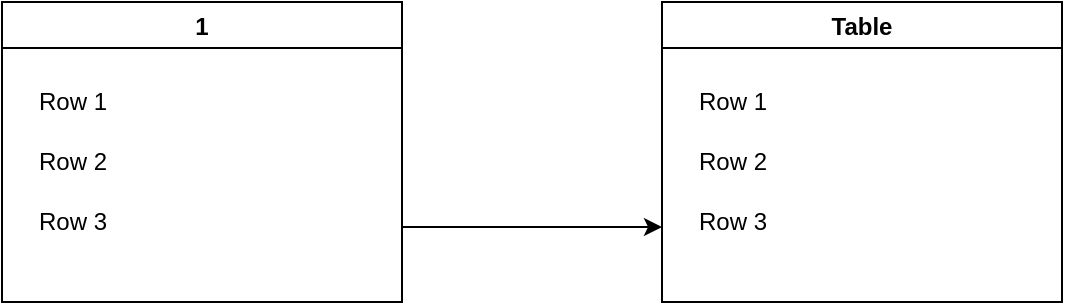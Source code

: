 <mxfile version="13.6.5">
    <diagram id="5jH7mgPRi5Q3SHoq1fFj" name="ページ1">
        <mxGraphModel dx="398" dy="574" grid="1" gridSize="10" guides="1" tooltips="1" connect="1" arrows="1" fold="1" page="1" pageScale="1" pageWidth="827" pageHeight="1169" math="0" shadow="0">
            <root>
                <mxCell id="0"/>
                <mxCell id="1" parent="0"/>
                <mxCell id="14" style="edgeStyle=orthogonalEdgeStyle;rounded=0;orthogonalLoop=1;jettySize=auto;html=1;exitX=1;exitY=0.75;exitDx=0;exitDy=0;entryX=0;entryY=0.75;entryDx=0;entryDy=0;" edge="1" parent="1" source="2" target="8">
                    <mxGeometry relative="1" as="geometry"/>
                </mxCell>
                <mxCell id="2" value="1" style="swimlane;" vertex="1" parent="1">
                    <mxGeometry x="80" y="200" width="200" height="150" as="geometry"/>
                </mxCell>
                <mxCell id="4" value="Row 1" style="text;html=1;align=center;verticalAlign=middle;resizable=0;points=[];autosize=1;" vertex="1" parent="2">
                    <mxGeometry x="10" y="40" width="50" height="20" as="geometry"/>
                </mxCell>
                <mxCell id="5" value="Row 2" style="text;html=1;align=center;verticalAlign=middle;resizable=0;points=[];autosize=1;" vertex="1" parent="2">
                    <mxGeometry x="10" y="70" width="50" height="20" as="geometry"/>
                </mxCell>
                <mxCell id="6" value="Row 3" style="text;html=1;align=center;verticalAlign=middle;resizable=0;points=[];autosize=1;" vertex="1" parent="2">
                    <mxGeometry x="10" y="100" width="50" height="20" as="geometry"/>
                </mxCell>
                <mxCell id="8" value="Table" style="swimlane;" vertex="1" parent="1">
                    <mxGeometry x="410" y="200" width="200" height="150" as="geometry"/>
                </mxCell>
                <mxCell id="9" value="Row 1" style="text;html=1;align=center;verticalAlign=middle;resizable=0;points=[];autosize=1;" vertex="1" parent="8">
                    <mxGeometry x="10" y="40" width="50" height="20" as="geometry"/>
                </mxCell>
                <mxCell id="10" value="Row 2" style="text;html=1;align=center;verticalAlign=middle;resizable=0;points=[];autosize=1;" vertex="1" parent="8">
                    <mxGeometry x="10" y="70" width="50" height="20" as="geometry"/>
                </mxCell>
                <mxCell id="11" value="Row 3" style="text;html=1;align=center;verticalAlign=middle;resizable=0;points=[];autosize=1;" vertex="1" parent="8">
                    <mxGeometry x="10" y="100" width="50" height="20" as="geometry"/>
                </mxCell>
            </root>
        </mxGraphModel>
    </diagram>
</mxfile>